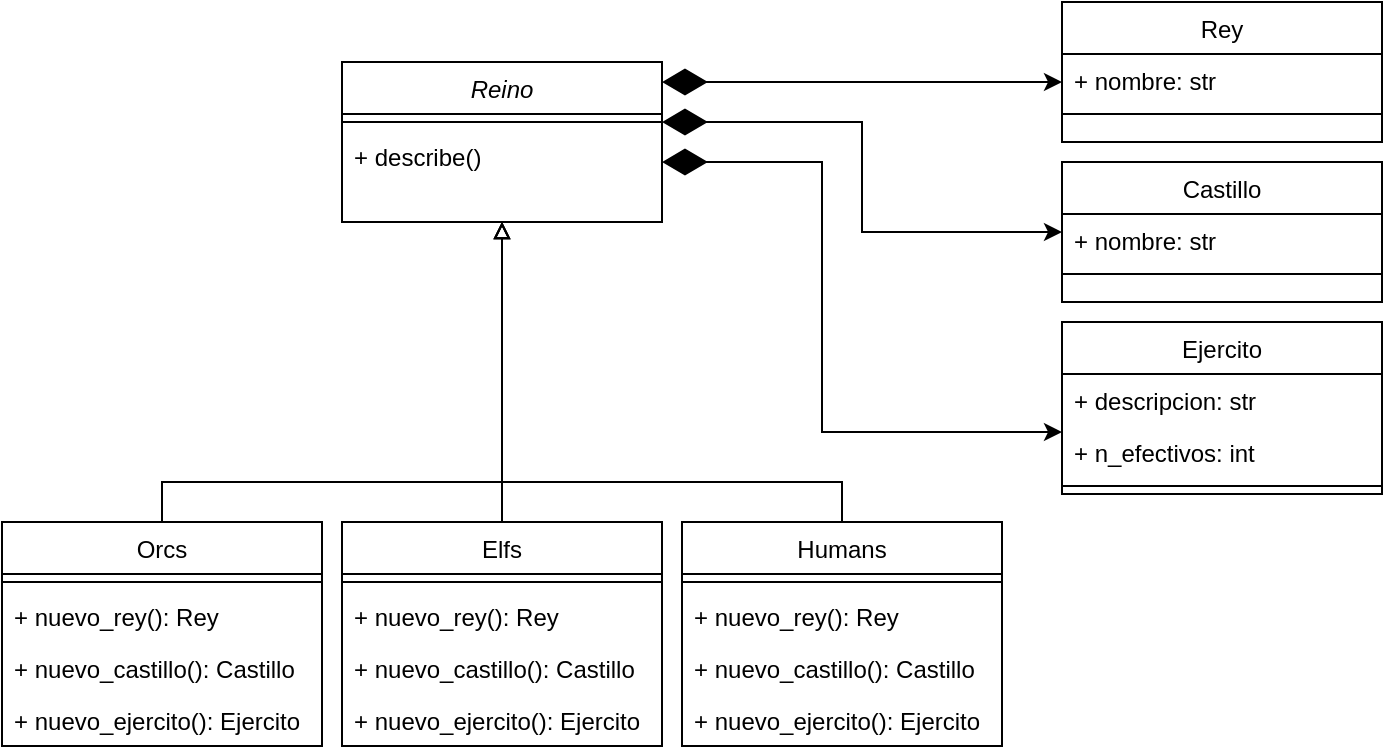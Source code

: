 <mxfile version="13.2.6" type="device"><diagram id="C5RBs43oDa-KdzZeNtuy" name="Page-1"><mxGraphModel dx="1422" dy="763" grid="1" gridSize="10" guides="1" tooltips="1" connect="1" arrows="1" fold="1" page="1" pageScale="1" pageWidth="827" pageHeight="1169" math="0" shadow="0"><root><mxCell id="WIyWlLk6GJQsqaUBKTNV-0"/><mxCell id="WIyWlLk6GJQsqaUBKTNV-1" parent="WIyWlLk6GJQsqaUBKTNV-0"/><mxCell id="uA8W8MjxkS6AeM9wOcpl-12" style="edgeStyle=orthogonalEdgeStyle;rounded=0;orthogonalLoop=1;jettySize=auto;html=1;startArrow=diamondThin;startFill=1;startSize=20;" edge="1" parent="WIyWlLk6GJQsqaUBKTNV-1" source="uA8W8MjxkS6AeM9wOcpl-1" target="zkfFHV4jXpPFQw0GAbJ--13"><mxGeometry relative="1" as="geometry"><Array as="points"><mxPoint x="480" y="60"/><mxPoint x="480" y="60"/></Array></mxGeometry></mxCell><mxCell id="uA8W8MjxkS6AeM9wOcpl-13" style="edgeStyle=orthogonalEdgeStyle;rounded=0;orthogonalLoop=1;jettySize=auto;html=1;startArrow=diamondThin;startFill=1;startSize=20;" edge="1" parent="WIyWlLk6GJQsqaUBKTNV-1" source="uA8W8MjxkS6AeM9wOcpl-1" target="uA8W8MjxkS6AeM9wOcpl-5"><mxGeometry relative="1" as="geometry"><mxPoint x="404" y="100" as="sourcePoint"/><mxPoint x="604" y="100" as="targetPoint"/><Array as="points"><mxPoint x="470" y="80"/><mxPoint x="470" y="135"/></Array></mxGeometry></mxCell><mxCell id="uA8W8MjxkS6AeM9wOcpl-14" style="edgeStyle=orthogonalEdgeStyle;rounded=0;orthogonalLoop=1;jettySize=auto;html=1;startArrow=diamondThin;startFill=1;startSize=20;" edge="1" parent="WIyWlLk6GJQsqaUBKTNV-1" source="uA8W8MjxkS6AeM9wOcpl-1" target="uA8W8MjxkS6AeM9wOcpl-8"><mxGeometry relative="1" as="geometry"><mxPoint x="350" y="170" as="sourcePoint"/><mxPoint x="550" y="235" as="targetPoint"/><Array as="points"><mxPoint x="450" y="100"/><mxPoint x="450" y="235"/></Array></mxGeometry></mxCell><mxCell id="uA8W8MjxkS6AeM9wOcpl-33" style="edgeStyle=orthogonalEdgeStyle;rounded=0;orthogonalLoop=1;jettySize=auto;html=1;startArrow=none;startFill=0;startSize=20;endArrow=block;endFill=0;" edge="1" parent="WIyWlLk6GJQsqaUBKTNV-1" source="uA8W8MjxkS6AeM9wOcpl-22" target="uA8W8MjxkS6AeM9wOcpl-1"><mxGeometry relative="1" as="geometry"/></mxCell><mxCell id="uA8W8MjxkS6AeM9wOcpl-32" style="edgeStyle=orthogonalEdgeStyle;rounded=0;orthogonalLoop=1;jettySize=auto;html=1;startArrow=none;startFill=0;startSize=20;endArrow=block;endFill=0;" edge="1" parent="WIyWlLk6GJQsqaUBKTNV-1" source="uA8W8MjxkS6AeM9wOcpl-27" target="uA8W8MjxkS6AeM9wOcpl-1"><mxGeometry relative="1" as="geometry"><Array as="points"><mxPoint x="460" y="260"/><mxPoint x="290" y="260"/></Array></mxGeometry></mxCell><mxCell id="uA8W8MjxkS6AeM9wOcpl-35" style="edgeStyle=orthogonalEdgeStyle;rounded=0;orthogonalLoop=1;jettySize=auto;html=1;startArrow=none;startFill=0;startSize=20;endArrow=block;endFill=0;" edge="1" parent="WIyWlLk6GJQsqaUBKTNV-1" source="uA8W8MjxkS6AeM9wOcpl-15" target="uA8W8MjxkS6AeM9wOcpl-1"><mxGeometry relative="1" as="geometry"><Array as="points"><mxPoint x="120" y="260"/><mxPoint x="290" y="260"/></Array></mxGeometry></mxCell><mxCell id="zkfFHV4jXpPFQw0GAbJ--13" value="Rey" style="swimlane;fontStyle=0;align=center;verticalAlign=top;childLayout=stackLayout;horizontal=1;startSize=26;horizontalStack=0;resizeParent=1;resizeLast=0;collapsible=1;marginBottom=0;rounded=0;shadow=0;strokeWidth=1;" parent="WIyWlLk6GJQsqaUBKTNV-1" vertex="1"><mxGeometry x="570" y="20" width="160" height="70" as="geometry"><mxRectangle x="340" y="380" width="170" height="26" as="alternateBounds"/></mxGeometry></mxCell><mxCell id="zkfFHV4jXpPFQw0GAbJ--14" value="+ nombre: str" style="text;align=left;verticalAlign=top;spacingLeft=4;spacingRight=4;overflow=hidden;rotatable=0;points=[[0,0.5],[1,0.5]];portConstraint=eastwest;" parent="zkfFHV4jXpPFQw0GAbJ--13" vertex="1"><mxGeometry y="26" width="160" height="26" as="geometry"/></mxCell><mxCell id="zkfFHV4jXpPFQw0GAbJ--15" value="" style="line;html=1;strokeWidth=1;align=left;verticalAlign=middle;spacingTop=-1;spacingLeft=3;spacingRight=3;rotatable=0;labelPosition=right;points=[];portConstraint=eastwest;" parent="zkfFHV4jXpPFQw0GAbJ--13" vertex="1"><mxGeometry y="52" width="160" height="8" as="geometry"/></mxCell><mxCell id="uA8W8MjxkS6AeM9wOcpl-5" value="Castillo" style="swimlane;fontStyle=0;align=center;verticalAlign=top;childLayout=stackLayout;horizontal=1;startSize=26;horizontalStack=0;resizeParent=1;resizeLast=0;collapsible=1;marginBottom=0;rounded=0;shadow=0;strokeWidth=1;" vertex="1" parent="WIyWlLk6GJQsqaUBKTNV-1"><mxGeometry x="570" y="100" width="160" height="70" as="geometry"><mxRectangle x="340" y="380" width="170" height="26" as="alternateBounds"/></mxGeometry></mxCell><mxCell id="uA8W8MjxkS6AeM9wOcpl-6" value="+ nombre: str" style="text;align=left;verticalAlign=top;spacingLeft=4;spacingRight=4;overflow=hidden;rotatable=0;points=[[0,0.5],[1,0.5]];portConstraint=eastwest;" vertex="1" parent="uA8W8MjxkS6AeM9wOcpl-5"><mxGeometry y="26" width="160" height="26" as="geometry"/></mxCell><mxCell id="uA8W8MjxkS6AeM9wOcpl-7" value="" style="line;html=1;strokeWidth=1;align=left;verticalAlign=middle;spacingTop=-1;spacingLeft=3;spacingRight=3;rotatable=0;labelPosition=right;points=[];portConstraint=eastwest;" vertex="1" parent="uA8W8MjxkS6AeM9wOcpl-5"><mxGeometry y="52" width="160" height="8" as="geometry"/></mxCell><mxCell id="uA8W8MjxkS6AeM9wOcpl-8" value="Ejercito" style="swimlane;fontStyle=0;align=center;verticalAlign=top;childLayout=stackLayout;horizontal=1;startSize=26;horizontalStack=0;resizeParent=1;resizeLast=0;collapsible=1;marginBottom=0;rounded=0;shadow=0;strokeWidth=1;" vertex="1" parent="WIyWlLk6GJQsqaUBKTNV-1"><mxGeometry x="570" y="180" width="160" height="86" as="geometry"><mxRectangle x="340" y="380" width="170" height="26" as="alternateBounds"/></mxGeometry></mxCell><mxCell id="uA8W8MjxkS6AeM9wOcpl-9" value="+ descripcion: str" style="text;align=left;verticalAlign=top;spacingLeft=4;spacingRight=4;overflow=hidden;rotatable=0;points=[[0,0.5],[1,0.5]];portConstraint=eastwest;" vertex="1" parent="uA8W8MjxkS6AeM9wOcpl-8"><mxGeometry y="26" width="160" height="26" as="geometry"/></mxCell><mxCell id="uA8W8MjxkS6AeM9wOcpl-11" value="+ n_efectivos: int" style="text;align=left;verticalAlign=top;spacingLeft=4;spacingRight=4;overflow=hidden;rotatable=0;points=[[0,0.5],[1,0.5]];portConstraint=eastwest;" vertex="1" parent="uA8W8MjxkS6AeM9wOcpl-8"><mxGeometry y="52" width="160" height="26" as="geometry"/></mxCell><mxCell id="uA8W8MjxkS6AeM9wOcpl-10" value="" style="line;html=1;strokeWidth=1;align=left;verticalAlign=middle;spacingTop=-1;spacingLeft=3;spacingRight=3;rotatable=0;labelPosition=right;points=[];portConstraint=eastwest;" vertex="1" parent="uA8W8MjxkS6AeM9wOcpl-8"><mxGeometry y="78" width="160" height="8" as="geometry"/></mxCell><mxCell id="uA8W8MjxkS6AeM9wOcpl-1" value="Reino" style="swimlane;fontStyle=2;align=center;verticalAlign=top;childLayout=stackLayout;horizontal=1;startSize=26;horizontalStack=0;resizeParent=1;resizeLast=0;collapsible=1;marginBottom=0;rounded=0;shadow=0;strokeWidth=1;" vertex="1" parent="WIyWlLk6GJQsqaUBKTNV-1"><mxGeometry x="210" y="50" width="160" height="80" as="geometry"><mxRectangle x="348" y="40" width="170" height="26" as="alternateBounds"/></mxGeometry></mxCell><mxCell id="uA8W8MjxkS6AeM9wOcpl-3" value="" style="line;html=1;strokeWidth=1;align=left;verticalAlign=middle;spacingTop=-1;spacingLeft=3;spacingRight=3;rotatable=0;labelPosition=right;points=[];portConstraint=eastwest;" vertex="1" parent="uA8W8MjxkS6AeM9wOcpl-1"><mxGeometry y="26" width="160" height="8" as="geometry"/></mxCell><mxCell id="uA8W8MjxkS6AeM9wOcpl-37" value="+ describe()" style="text;strokeColor=none;fillColor=none;align=left;verticalAlign=top;spacingLeft=4;spacingRight=4;overflow=hidden;rotatable=0;points=[[0,0.5],[1,0.5]];portConstraint=eastwest;" vertex="1" parent="uA8W8MjxkS6AeM9wOcpl-1"><mxGeometry y="34" width="160" height="26" as="geometry"/></mxCell><mxCell id="uA8W8MjxkS6AeM9wOcpl-27" value="Humans" style="swimlane;fontStyle=0;align=center;verticalAlign=top;childLayout=stackLayout;horizontal=1;startSize=26;horizontalStack=0;resizeParent=1;resizeParentMax=0;resizeLast=0;collapsible=1;marginBottom=0;" vertex="1" parent="WIyWlLk6GJQsqaUBKTNV-1"><mxGeometry x="380" y="280" width="160" height="112" as="geometry"/></mxCell><mxCell id="uA8W8MjxkS6AeM9wOcpl-28" value="" style="line;strokeWidth=1;fillColor=none;align=left;verticalAlign=middle;spacingTop=-1;spacingLeft=3;spacingRight=3;rotatable=0;labelPosition=right;points=[];portConstraint=eastwest;" vertex="1" parent="uA8W8MjxkS6AeM9wOcpl-27"><mxGeometry y="26" width="160" height="8" as="geometry"/></mxCell><mxCell id="uA8W8MjxkS6AeM9wOcpl-29" value="+ nuevo_rey(): Rey" style="text;strokeColor=none;fillColor=none;align=left;verticalAlign=top;spacingLeft=4;spacingRight=4;overflow=hidden;rotatable=0;points=[[0,0.5],[1,0.5]];portConstraint=eastwest;" vertex="1" parent="uA8W8MjxkS6AeM9wOcpl-27"><mxGeometry y="34" width="160" height="26" as="geometry"/></mxCell><mxCell id="uA8W8MjxkS6AeM9wOcpl-30" value="+ nuevo_castillo(): Castillo" style="text;strokeColor=none;fillColor=none;align=left;verticalAlign=top;spacingLeft=4;spacingRight=4;overflow=hidden;rotatable=0;points=[[0,0.5],[1,0.5]];portConstraint=eastwest;" vertex="1" parent="uA8W8MjxkS6AeM9wOcpl-27"><mxGeometry y="60" width="160" height="26" as="geometry"/></mxCell><mxCell id="uA8W8MjxkS6AeM9wOcpl-31" value="+ nuevo_ejercito(): Ejercito" style="text;strokeColor=none;fillColor=none;align=left;verticalAlign=top;spacingLeft=4;spacingRight=4;overflow=hidden;rotatable=0;points=[[0,0.5],[1,0.5]];portConstraint=eastwest;" vertex="1" parent="uA8W8MjxkS6AeM9wOcpl-27"><mxGeometry y="86" width="160" height="26" as="geometry"/></mxCell><mxCell id="uA8W8MjxkS6AeM9wOcpl-22" value="Elfs" style="swimlane;fontStyle=0;align=center;verticalAlign=top;childLayout=stackLayout;horizontal=1;startSize=26;horizontalStack=0;resizeParent=1;resizeParentMax=0;resizeLast=0;collapsible=1;marginBottom=0;" vertex="1" parent="WIyWlLk6GJQsqaUBKTNV-1"><mxGeometry x="210" y="280" width="160" height="112" as="geometry"/></mxCell><mxCell id="uA8W8MjxkS6AeM9wOcpl-23" value="" style="line;strokeWidth=1;fillColor=none;align=left;verticalAlign=middle;spacingTop=-1;spacingLeft=3;spacingRight=3;rotatable=0;labelPosition=right;points=[];portConstraint=eastwest;" vertex="1" parent="uA8W8MjxkS6AeM9wOcpl-22"><mxGeometry y="26" width="160" height="8" as="geometry"/></mxCell><mxCell id="uA8W8MjxkS6AeM9wOcpl-24" value="+ nuevo_rey(): Rey" style="text;strokeColor=none;fillColor=none;align=left;verticalAlign=top;spacingLeft=4;spacingRight=4;overflow=hidden;rotatable=0;points=[[0,0.5],[1,0.5]];portConstraint=eastwest;" vertex="1" parent="uA8W8MjxkS6AeM9wOcpl-22"><mxGeometry y="34" width="160" height="26" as="geometry"/></mxCell><mxCell id="uA8W8MjxkS6AeM9wOcpl-25" value="+ nuevo_castillo(): Castillo" style="text;strokeColor=none;fillColor=none;align=left;verticalAlign=top;spacingLeft=4;spacingRight=4;overflow=hidden;rotatable=0;points=[[0,0.5],[1,0.5]];portConstraint=eastwest;" vertex="1" parent="uA8W8MjxkS6AeM9wOcpl-22"><mxGeometry y="60" width="160" height="26" as="geometry"/></mxCell><mxCell id="uA8W8MjxkS6AeM9wOcpl-26" value="+ nuevo_ejercito(): Ejercito" style="text;strokeColor=none;fillColor=none;align=left;verticalAlign=top;spacingLeft=4;spacingRight=4;overflow=hidden;rotatable=0;points=[[0,0.5],[1,0.5]];portConstraint=eastwest;" vertex="1" parent="uA8W8MjxkS6AeM9wOcpl-22"><mxGeometry y="86" width="160" height="26" as="geometry"/></mxCell><mxCell id="uA8W8MjxkS6AeM9wOcpl-15" value="Orcs" style="swimlane;fontStyle=0;align=center;verticalAlign=top;childLayout=stackLayout;horizontal=1;startSize=26;horizontalStack=0;resizeParent=1;resizeParentMax=0;resizeLast=0;collapsible=1;marginBottom=0;" vertex="1" parent="WIyWlLk6GJQsqaUBKTNV-1"><mxGeometry x="40" y="280" width="160" height="112" as="geometry"/></mxCell><mxCell id="uA8W8MjxkS6AeM9wOcpl-17" value="" style="line;strokeWidth=1;fillColor=none;align=left;verticalAlign=middle;spacingTop=-1;spacingLeft=3;spacingRight=3;rotatable=0;labelPosition=right;points=[];portConstraint=eastwest;" vertex="1" parent="uA8W8MjxkS6AeM9wOcpl-15"><mxGeometry y="26" width="160" height="8" as="geometry"/></mxCell><mxCell id="uA8W8MjxkS6AeM9wOcpl-18" value="+ nuevo_rey(): Rey" style="text;strokeColor=none;fillColor=none;align=left;verticalAlign=top;spacingLeft=4;spacingRight=4;overflow=hidden;rotatable=0;points=[[0,0.5],[1,0.5]];portConstraint=eastwest;" vertex="1" parent="uA8W8MjxkS6AeM9wOcpl-15"><mxGeometry y="34" width="160" height="26" as="geometry"/></mxCell><mxCell id="uA8W8MjxkS6AeM9wOcpl-20" value="+ nuevo_castillo(): Castillo" style="text;strokeColor=none;fillColor=none;align=left;verticalAlign=top;spacingLeft=4;spacingRight=4;overflow=hidden;rotatable=0;points=[[0,0.5],[1,0.5]];portConstraint=eastwest;" vertex="1" parent="uA8W8MjxkS6AeM9wOcpl-15"><mxGeometry y="60" width="160" height="26" as="geometry"/></mxCell><mxCell id="uA8W8MjxkS6AeM9wOcpl-21" value="+ nuevo_ejercito(): Ejercito" style="text;strokeColor=none;fillColor=none;align=left;verticalAlign=top;spacingLeft=4;spacingRight=4;overflow=hidden;rotatable=0;points=[[0,0.5],[1,0.5]];portConstraint=eastwest;" vertex="1" parent="uA8W8MjxkS6AeM9wOcpl-15"><mxGeometry y="86" width="160" height="26" as="geometry"/></mxCell></root></mxGraphModel></diagram></mxfile>
